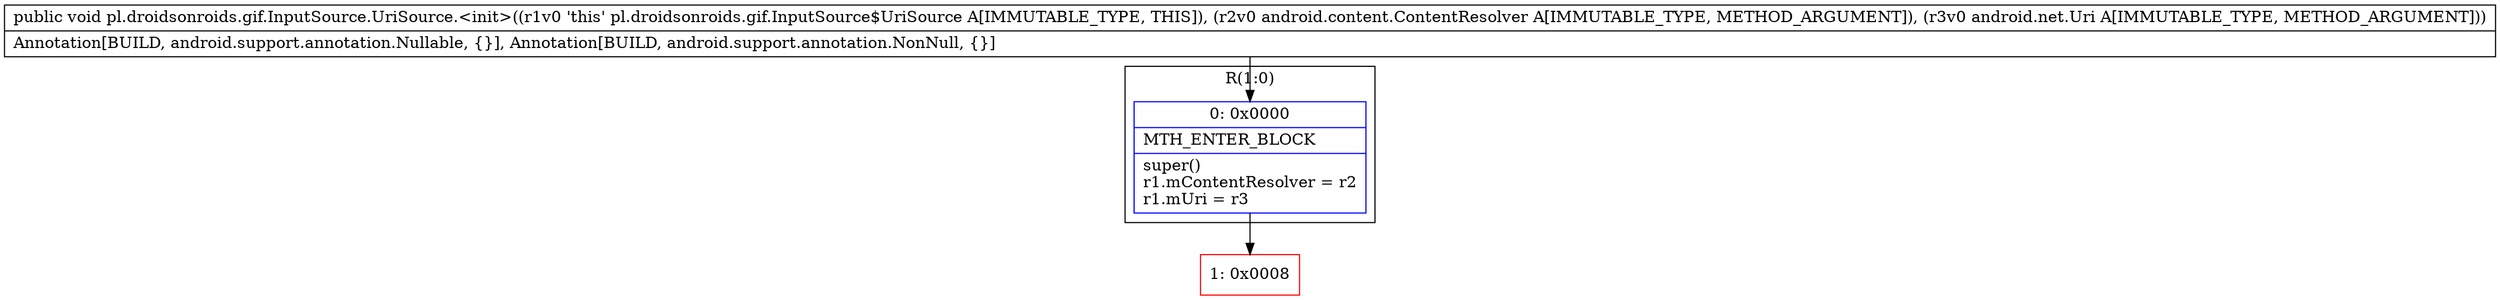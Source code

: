 digraph "CFG forpl.droidsonroids.gif.InputSource.UriSource.\<init\>(Landroid\/content\/ContentResolver;Landroid\/net\/Uri;)V" {
subgraph cluster_Region_1150930152 {
label = "R(1:0)";
node [shape=record,color=blue];
Node_0 [shape=record,label="{0\:\ 0x0000|MTH_ENTER_BLOCK\l|super()\lr1.mContentResolver = r2\lr1.mUri = r3\l}"];
}
Node_1 [shape=record,color=red,label="{1\:\ 0x0008}"];
MethodNode[shape=record,label="{public void pl.droidsonroids.gif.InputSource.UriSource.\<init\>((r1v0 'this' pl.droidsonroids.gif.InputSource$UriSource A[IMMUTABLE_TYPE, THIS]), (r2v0 android.content.ContentResolver A[IMMUTABLE_TYPE, METHOD_ARGUMENT]), (r3v0 android.net.Uri A[IMMUTABLE_TYPE, METHOD_ARGUMENT]))  | Annotation[BUILD, android.support.annotation.Nullable, \{\}], Annotation[BUILD, android.support.annotation.NonNull, \{\}]\l}"];
MethodNode -> Node_0;
Node_0 -> Node_1;
}


